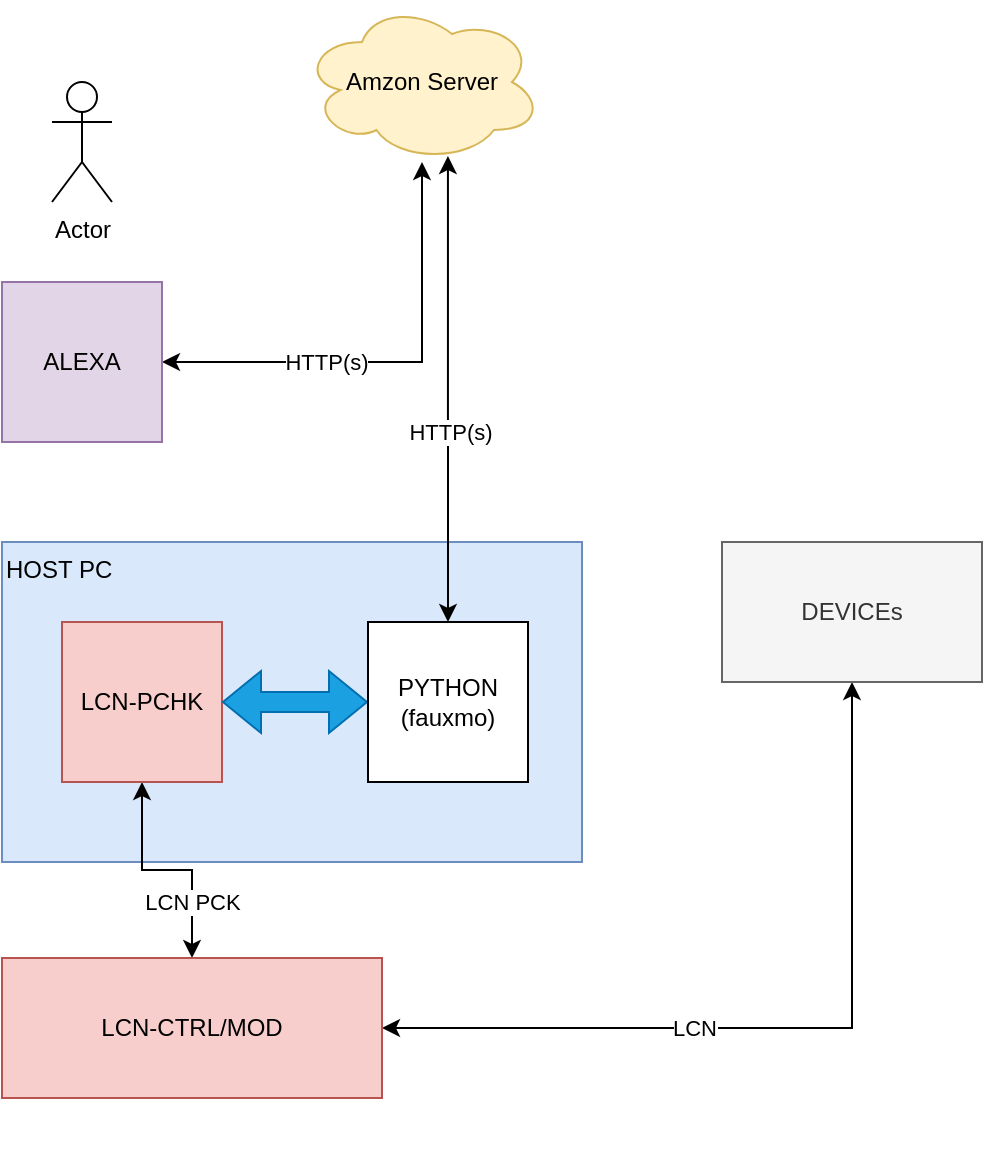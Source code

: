 <mxfile version="20.4.1" type="github"><diagram id="BURu_tkbOXreoU_TAKZ3" name="第 1 页"><mxGraphModel dx="822" dy="1626" grid="1" gridSize="10" guides="1" tooltips="1" connect="1" arrows="1" fold="1" page="1" pageScale="1" pageWidth="827" pageHeight="1169" math="0" shadow="0"><root><mxCell id="0"/><mxCell id="1" parent="0"/><mxCell id="EM5r1E8mQdSfsDFNAEnL-6" value="HOST PC" style="rounded=0;whiteSpace=wrap;html=1;align=left;horizontal=1;verticalAlign=top;fillColor=#dae8fc;strokeColor=#6c8ebf;" parent="1" vertex="1"><mxGeometry x="170" y="480" width="290" height="160" as="geometry"/></mxCell><mxCell id="EM5r1E8mQdSfsDFNAEnL-13" style="edgeStyle=orthogonalEdgeStyle;rounded=0;orthogonalLoop=1;jettySize=auto;html=1;exitX=1;exitY=0.5;exitDx=0;exitDy=0;startArrow=classic;startFill=1;" parent="1" source="EM5r1E8mQdSfsDFNAEnL-1" target="EM5r1E8mQdSfsDFNAEnL-9" edge="1"><mxGeometry relative="1" as="geometry"/></mxCell><mxCell id="EM5r1E8mQdSfsDFNAEnL-23" value="HTTP(s)" style="edgeLabel;html=1;align=center;verticalAlign=middle;resizable=0;points=[];" parent="EM5r1E8mQdSfsDFNAEnL-13" vertex="1" connectable="0"><mxGeometry x="-0.287" relative="1" as="geometry"><mxPoint as="offset"/></mxGeometry></mxCell><mxCell id="EM5r1E8mQdSfsDFNAEnL-1" value="ALEXA" style="whiteSpace=wrap;html=1;aspect=fixed;fillColor=#e1d5e7;strokeColor=#9673a6;" parent="1" vertex="1"><mxGeometry x="170" y="350" width="80" height="80" as="geometry"/></mxCell><mxCell id="EM5r1E8mQdSfsDFNAEnL-16" style="edgeStyle=orthogonalEdgeStyle;rounded=0;orthogonalLoop=1;jettySize=auto;html=1;exitX=0.5;exitY=1;exitDx=0;exitDy=0;startArrow=classic;startFill=1;" parent="1" source="EM5r1E8mQdSfsDFNAEnL-2" target="EM5r1E8mQdSfsDFNAEnL-5" edge="1"><mxGeometry relative="1" as="geometry"/></mxCell><mxCell id="EM5r1E8mQdSfsDFNAEnL-25" value="LCN PCK" style="edgeLabel;html=1;align=center;verticalAlign=middle;resizable=0;points=[];" parent="EM5r1E8mQdSfsDFNAEnL-16" vertex="1" connectable="0"><mxGeometry x="0.305" relative="1" as="geometry"><mxPoint y="11" as="offset"/></mxGeometry></mxCell><mxCell id="EM5r1E8mQdSfsDFNAEnL-2" value="LCN-PCHK" style="whiteSpace=wrap;html=1;aspect=fixed;fillColor=#f8cecc;strokeColor=#b85450;" parent="1" vertex="1"><mxGeometry x="200" y="520" width="80" height="80" as="geometry"/></mxCell><mxCell id="EM5r1E8mQdSfsDFNAEnL-4" style="edgeStyle=orthogonalEdgeStyle;rounded=0;orthogonalLoop=1;jettySize=auto;html=1;exitX=0.5;exitY=1;exitDx=0;exitDy=0;" parent="1" edge="1"><mxGeometry relative="1" as="geometry"><mxPoint x="260" y="780" as="sourcePoint"/><mxPoint x="260" y="780" as="targetPoint"/></mxGeometry></mxCell><mxCell id="EM5r1E8mQdSfsDFNAEnL-12" style="edgeStyle=orthogonalEdgeStyle;rounded=0;orthogonalLoop=1;jettySize=auto;html=1;exitX=1;exitY=0.5;exitDx=0;exitDy=0;entryX=0.5;entryY=1;entryDx=0;entryDy=0;startArrow=classic;startFill=1;" parent="1" source="EM5r1E8mQdSfsDFNAEnL-5" target="EM5r1E8mQdSfsDFNAEnL-10" edge="1"><mxGeometry relative="1" as="geometry"/></mxCell><mxCell id="EM5r1E8mQdSfsDFNAEnL-24" value="LCN" style="edgeLabel;html=1;align=center;verticalAlign=middle;resizable=0;points=[];" parent="EM5r1E8mQdSfsDFNAEnL-12" vertex="1" connectable="0"><mxGeometry x="-0.236" y="-4" relative="1" as="geometry"><mxPoint y="-4" as="offset"/></mxGeometry></mxCell><mxCell id="EM5r1E8mQdSfsDFNAEnL-5" value="LCN-CTRL/MOD" style="rounded=0;whiteSpace=wrap;html=1;fillColor=#f8cecc;strokeColor=#b85450;" parent="1" vertex="1"><mxGeometry x="170" y="688" width="190" height="70" as="geometry"/></mxCell><mxCell id="EM5r1E8mQdSfsDFNAEnL-14" style="edgeStyle=orthogonalEdgeStyle;rounded=0;orthogonalLoop=1;jettySize=auto;html=1;exitX=0.5;exitY=0;exitDx=0;exitDy=0;entryX=0.608;entryY=0.963;entryDx=0;entryDy=0;entryPerimeter=0;startArrow=classic;startFill=1;" parent="1" source="EM5r1E8mQdSfsDFNAEnL-8" target="EM5r1E8mQdSfsDFNAEnL-9" edge="1"><mxGeometry relative="1" as="geometry"/></mxCell><mxCell id="EM5r1E8mQdSfsDFNAEnL-22" value="HTTP(s)" style="edgeLabel;html=1;align=center;verticalAlign=middle;resizable=0;points=[];" parent="EM5r1E8mQdSfsDFNAEnL-14" vertex="1" connectable="0"><mxGeometry x="-0.184" y="-1" relative="1" as="geometry"><mxPoint as="offset"/></mxGeometry></mxCell><mxCell id="EM5r1E8mQdSfsDFNAEnL-15" style="edgeStyle=orthogonalEdgeStyle;rounded=0;orthogonalLoop=1;jettySize=auto;html=1;exitX=0;exitY=0.5;exitDx=0;exitDy=0;shape=flexArrow;endArrow=block;startArrow=block;fillColor=#1ba1e2;strokeColor=#006EAF;" parent="1" source="EM5r1E8mQdSfsDFNAEnL-8" target="EM5r1E8mQdSfsDFNAEnL-2" edge="1"><mxGeometry relative="1" as="geometry"/></mxCell><mxCell id="EM5r1E8mQdSfsDFNAEnL-8" value="PYTHON&lt;br&gt;(fauxmo)" style="whiteSpace=wrap;html=1;aspect=fixed;" parent="1" vertex="1"><mxGeometry x="353" y="520" width="80" height="80" as="geometry"/></mxCell><mxCell id="EM5r1E8mQdSfsDFNAEnL-9" value="Amzon Server" style="ellipse;shape=cloud;whiteSpace=wrap;html=1;fillColor=#fff2cc;strokeColor=#d6b656;" parent="1" vertex="1"><mxGeometry x="320" y="210" width="120" height="80" as="geometry"/></mxCell><mxCell id="EM5r1E8mQdSfsDFNAEnL-10" value="DEVICEs" style="rounded=0;whiteSpace=wrap;html=1;fillColor=#f5f5f5;fontColor=#333333;strokeColor=#666666;" parent="1" vertex="1"><mxGeometry x="530" y="480" width="130" height="70" as="geometry"/></mxCell><mxCell id="EM5r1E8mQdSfsDFNAEnL-17" value="Actor" style="shape=umlActor;verticalLabelPosition=bottom;verticalAlign=top;html=1;outlineConnect=0;" parent="1" vertex="1"><mxGeometry x="195" y="250" width="30" height="60" as="geometry"/></mxCell></root></mxGraphModel></diagram></mxfile>